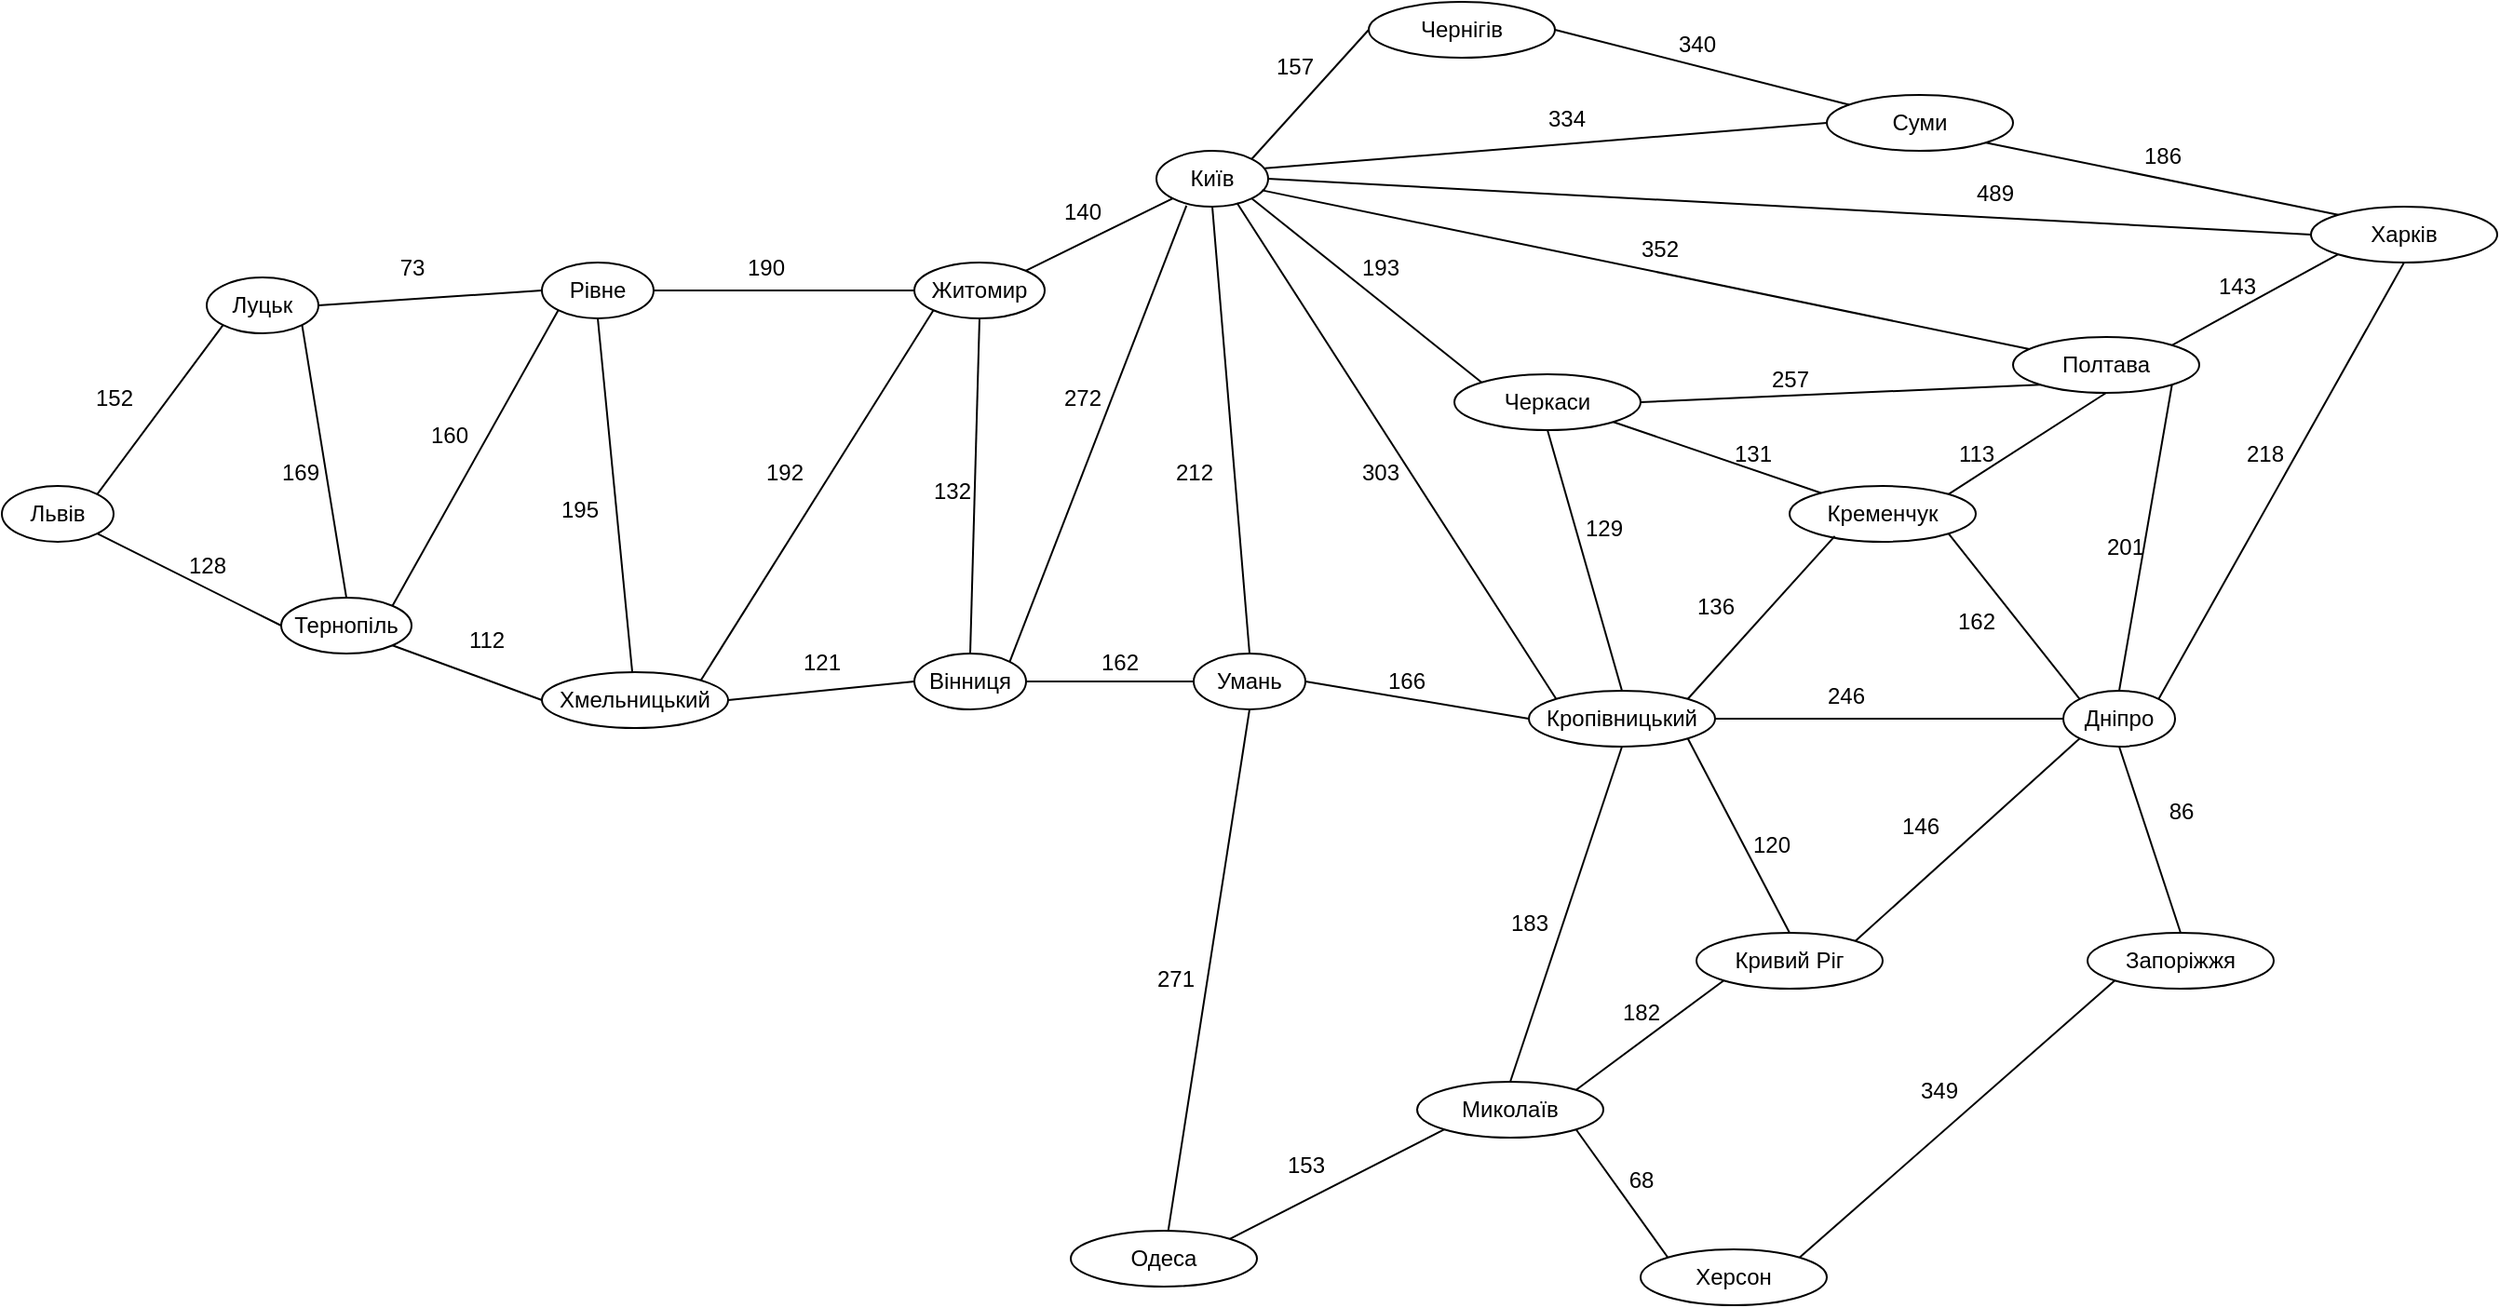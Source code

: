 <mxfile version="24.0.4" type="device">
  <diagram id="23iRSUPoRavnBvh4doch" name="Page-1">
    <mxGraphModel dx="2261" dy="836" grid="1" gridSize="10" guides="1" tooltips="1" connect="1" arrows="1" fold="1" page="1" pageScale="1" pageWidth="827" pageHeight="1169" math="0" shadow="0">
      <root>
        <mxCell id="0" />
        <mxCell id="1" parent="0" />
        <mxCell id="jl3M8Nz27-tc7JQozG0L-1" value="Київ" style="ellipse;whiteSpace=wrap;html=1;" parent="1" vertex="1">
          <mxGeometry x="340" y="120" width="60" height="30" as="geometry" />
        </mxCell>
        <mxCell id="jl3M8Nz27-tc7JQozG0L-2" value="Житомир" style="ellipse;whiteSpace=wrap;html=1;" parent="1" vertex="1">
          <mxGeometry x="210" y="180" width="70" height="30" as="geometry" />
        </mxCell>
        <mxCell id="jl3M8Nz27-tc7JQozG0L-3" value="Р&lt;span style=&quot;background-color: initial;&quot;&gt;івне&lt;/span&gt;" style="ellipse;whiteSpace=wrap;html=1;" parent="1" vertex="1">
          <mxGeometry x="10" y="180" width="60" height="30" as="geometry" />
        </mxCell>
        <mxCell id="jl3M8Nz27-tc7JQozG0L-4" value="Луцьк" style="ellipse;whiteSpace=wrap;html=1;" parent="1" vertex="1">
          <mxGeometry x="-170" y="188" width="60" height="30" as="geometry" />
        </mxCell>
        <mxCell id="jl3M8Nz27-tc7JQozG0L-5" value="Львів" style="ellipse;whiteSpace=wrap;html=1;" parent="1" vertex="1">
          <mxGeometry x="-280" y="300" width="60" height="30" as="geometry" />
        </mxCell>
        <mxCell id="jl3M8Nz27-tc7JQozG0L-6" value="Тернопіль" style="ellipse;whiteSpace=wrap;html=1;" parent="1" vertex="1">
          <mxGeometry x="-130" y="360" width="70" height="30" as="geometry" />
        </mxCell>
        <mxCell id="jl3M8Nz27-tc7JQozG0L-7" value="Хмельницький" style="ellipse;whiteSpace=wrap;html=1;" parent="1" vertex="1">
          <mxGeometry x="10" y="400" width="100" height="30" as="geometry" />
        </mxCell>
        <mxCell id="jl3M8Nz27-tc7JQozG0L-8" value="Вінниця" style="ellipse;whiteSpace=wrap;html=1;" parent="1" vertex="1">
          <mxGeometry x="210" y="390" width="60" height="30" as="geometry" />
        </mxCell>
        <mxCell id="jl3M8Nz27-tc7JQozG0L-9" value="Умань" style="ellipse;whiteSpace=wrap;html=1;" parent="1" vertex="1">
          <mxGeometry x="360" y="390" width="60" height="30" as="geometry" />
        </mxCell>
        <mxCell id="jl3M8Nz27-tc7JQozG0L-10" value="Кропівницький" style="ellipse;whiteSpace=wrap;html=1;" parent="1" vertex="1">
          <mxGeometry x="540" y="410" width="100" height="30" as="geometry" />
        </mxCell>
        <mxCell id="jl3M8Nz27-tc7JQozG0L-11" value="Дніпро" style="ellipse;whiteSpace=wrap;html=1;" parent="1" vertex="1">
          <mxGeometry x="827" y="410" width="60" height="30" as="geometry" />
        </mxCell>
        <mxCell id="jl3M8Nz27-tc7JQozG0L-12" value="Кременчук" style="ellipse;whiteSpace=wrap;html=1;" parent="1" vertex="1">
          <mxGeometry x="680" y="300" width="100" height="30" as="geometry" />
        </mxCell>
        <mxCell id="jl3M8Nz27-tc7JQozG0L-13" value="Черкаси" style="ellipse;whiteSpace=wrap;html=1;" parent="1" vertex="1">
          <mxGeometry x="500" y="240" width="100" height="30" as="geometry" />
        </mxCell>
        <mxCell id="jl3M8Nz27-tc7JQozG0L-14" value="Полтава" style="ellipse;whiteSpace=wrap;html=1;" parent="1" vertex="1">
          <mxGeometry x="800" y="220" width="100" height="30" as="geometry" />
        </mxCell>
        <mxCell id="jl3M8Nz27-tc7JQozG0L-15" value="Кривий Ріг" style="ellipse;whiteSpace=wrap;html=1;" parent="1" vertex="1">
          <mxGeometry x="630" y="540" width="100" height="30" as="geometry" />
        </mxCell>
        <mxCell id="jl3M8Nz27-tc7JQozG0L-16" value="Миколаїв" style="ellipse;whiteSpace=wrap;html=1;" parent="1" vertex="1">
          <mxGeometry x="480" y="620" width="100" height="30" as="geometry" />
        </mxCell>
        <mxCell id="jl3M8Nz27-tc7JQozG0L-17" value="Одеса" style="ellipse;whiteSpace=wrap;html=1;" parent="1" vertex="1">
          <mxGeometry x="294" y="700" width="100" height="30" as="geometry" />
        </mxCell>
        <mxCell id="jl3M8Nz27-tc7JQozG0L-19" value="Харків" style="ellipse;whiteSpace=wrap;html=1;" parent="1" vertex="1">
          <mxGeometry x="960" y="150" width="100" height="30" as="geometry" />
        </mxCell>
        <mxCell id="jl3M8Nz27-tc7JQozG0L-20" value="Суми" style="ellipse;whiteSpace=wrap;html=1;" parent="1" vertex="1">
          <mxGeometry x="700" y="90" width="100" height="30" as="geometry" />
        </mxCell>
        <mxCell id="jl3M8Nz27-tc7JQozG0L-21" value="Чернігів" style="ellipse;whiteSpace=wrap;html=1;" parent="1" vertex="1">
          <mxGeometry x="454" y="40" width="100" height="30" as="geometry" />
        </mxCell>
        <mxCell id="jl3M8Nz27-tc7JQozG0L-22" value="Запоріжжя" style="ellipse;whiteSpace=wrap;html=1;" parent="1" vertex="1">
          <mxGeometry x="840" y="540" width="100" height="30" as="geometry" />
        </mxCell>
        <mxCell id="jl3M8Nz27-tc7JQozG0L-23" value="Херсон" style="ellipse;whiteSpace=wrap;html=1;" parent="1" vertex="1">
          <mxGeometry x="600" y="710" width="100" height="30" as="geometry" />
        </mxCell>
        <mxCell id="jl3M8Nz27-tc7JQozG0L-24" value="" style="endArrow=none;html=1;rounded=0;exitX=0;exitY=1;exitDx=0;exitDy=0;entryX=1;entryY=0;entryDx=0;entryDy=0;" parent="1" source="jl3M8Nz27-tc7JQozG0L-1" target="jl3M8Nz27-tc7JQozG0L-2" edge="1">
          <mxGeometry width="50" height="50" relative="1" as="geometry">
            <mxPoint x="530" y="490" as="sourcePoint" />
            <mxPoint x="580" y="440" as="targetPoint" />
          </mxGeometry>
        </mxCell>
        <mxCell id="jl3M8Nz27-tc7JQozG0L-25" value="140" style="text;html=1;align=center;verticalAlign=middle;resizable=0;points=[];autosize=1;strokeColor=none;fillColor=none;" parent="1" vertex="1">
          <mxGeometry x="280" y="138" width="40" height="30" as="geometry" />
        </mxCell>
        <mxCell id="jl3M8Nz27-tc7JQozG0L-26" value="" style="endArrow=none;html=1;rounded=0;entryX=1;entryY=0;entryDx=0;entryDy=0;exitX=0;exitY=0.5;exitDx=0;exitDy=0;" parent="1" source="jl3M8Nz27-tc7JQozG0L-21" target="jl3M8Nz27-tc7JQozG0L-1" edge="1">
          <mxGeometry width="50" height="50" relative="1" as="geometry">
            <mxPoint x="390" y="320" as="sourcePoint" />
            <mxPoint x="440" y="270" as="targetPoint" />
          </mxGeometry>
        </mxCell>
        <mxCell id="jl3M8Nz27-tc7JQozG0L-27" value="157" style="text;html=1;align=center;verticalAlign=middle;resizable=0;points=[];autosize=1;strokeColor=none;fillColor=none;" parent="1" vertex="1">
          <mxGeometry x="394" y="60" width="40" height="30" as="geometry" />
        </mxCell>
        <mxCell id="jl3M8Nz27-tc7JQozG0L-28" value="" style="endArrow=none;html=1;rounded=0;exitX=1;exitY=1;exitDx=0;exitDy=0;entryX=0;entryY=0;entryDx=0;entryDy=0;" parent="1" source="jl3M8Nz27-tc7JQozG0L-1" target="jl3M8Nz27-tc7JQozG0L-13" edge="1">
          <mxGeometry width="50" height="50" relative="1" as="geometry">
            <mxPoint x="390" y="320" as="sourcePoint" />
            <mxPoint x="440" y="270" as="targetPoint" />
          </mxGeometry>
        </mxCell>
        <mxCell id="jl3M8Nz27-tc7JQozG0L-29" value="193" style="text;html=1;align=center;verticalAlign=middle;resizable=0;points=[];autosize=1;strokeColor=none;fillColor=none;" parent="1" vertex="1">
          <mxGeometry x="440" y="168" width="40" height="30" as="geometry" />
        </mxCell>
        <mxCell id="jl3M8Nz27-tc7JQozG0L-30" value="" style="endArrow=none;html=1;rounded=0;entryX=0.5;entryY=1;entryDx=0;entryDy=0;exitX=0.5;exitY=0;exitDx=0;exitDy=0;" parent="1" source="jl3M8Nz27-tc7JQozG0L-9" target="jl3M8Nz27-tc7JQozG0L-1" edge="1">
          <mxGeometry width="50" height="50" relative="1" as="geometry">
            <mxPoint x="320" y="340" as="sourcePoint" />
            <mxPoint x="370" y="290" as="targetPoint" />
          </mxGeometry>
        </mxCell>
        <mxCell id="jl3M8Nz27-tc7JQozG0L-31" value="212" style="text;html=1;align=center;verticalAlign=middle;resizable=0;points=[];autosize=1;strokeColor=none;fillColor=none;" parent="1" vertex="1">
          <mxGeometry x="340" y="278" width="40" height="30" as="geometry" />
        </mxCell>
        <mxCell id="jl3M8Nz27-tc7JQozG0L-32" value="" style="endArrow=none;html=1;rounded=0;exitX=0.269;exitY=0.981;exitDx=0;exitDy=0;exitPerimeter=0;entryX=1;entryY=0;entryDx=0;entryDy=0;" parent="1" source="jl3M8Nz27-tc7JQozG0L-1" target="jl3M8Nz27-tc7JQozG0L-8" edge="1">
          <mxGeometry width="50" height="50" relative="1" as="geometry">
            <mxPoint x="320" y="340" as="sourcePoint" />
            <mxPoint x="370" y="290" as="targetPoint" />
          </mxGeometry>
        </mxCell>
        <mxCell id="jl3M8Nz27-tc7JQozG0L-33" value="272" style="text;html=1;align=center;verticalAlign=middle;resizable=0;points=[];autosize=1;strokeColor=none;fillColor=none;" parent="1" vertex="1">
          <mxGeometry x="280" y="238" width="40" height="30" as="geometry" />
        </mxCell>
        <mxCell id="jl3M8Nz27-tc7JQozG0L-34" value="" style="endArrow=none;html=1;rounded=0;exitX=0.721;exitY=0.933;exitDx=0;exitDy=0;exitPerimeter=0;entryX=0;entryY=0;entryDx=0;entryDy=0;" parent="1" source="jl3M8Nz27-tc7JQozG0L-1" target="jl3M8Nz27-tc7JQozG0L-10" edge="1">
          <mxGeometry width="50" height="50" relative="1" as="geometry">
            <mxPoint x="440" y="330" as="sourcePoint" />
            <mxPoint x="490" y="280" as="targetPoint" />
          </mxGeometry>
        </mxCell>
        <mxCell id="jl3M8Nz27-tc7JQozG0L-35" value="303" style="text;html=1;align=center;verticalAlign=middle;resizable=0;points=[];autosize=1;strokeColor=none;fillColor=none;" parent="1" vertex="1">
          <mxGeometry x="440" y="278" width="40" height="30" as="geometry" />
        </mxCell>
        <mxCell id="jl3M8Nz27-tc7JQozG0L-36" value="" style="endArrow=none;html=1;rounded=0;exitX=0.944;exitY=0.706;exitDx=0;exitDy=0;exitPerimeter=0;" parent="1" source="jl3M8Nz27-tc7JQozG0L-1" target="jl3M8Nz27-tc7JQozG0L-14" edge="1">
          <mxGeometry width="50" height="50" relative="1" as="geometry">
            <mxPoint x="440" y="330" as="sourcePoint" />
            <mxPoint x="490" y="280" as="targetPoint" />
          </mxGeometry>
        </mxCell>
        <mxCell id="jl3M8Nz27-tc7JQozG0L-37" value="352" style="text;html=1;align=center;verticalAlign=middle;resizable=0;points=[];autosize=1;strokeColor=none;fillColor=none;" parent="1" vertex="1">
          <mxGeometry x="590" y="158" width="40" height="30" as="geometry" />
        </mxCell>
        <mxCell id="jl3M8Nz27-tc7JQozG0L-38" value="" style="endArrow=none;html=1;rounded=0;exitX=0.971;exitY=0.314;exitDx=0;exitDy=0;exitPerimeter=0;entryX=0;entryY=0.5;entryDx=0;entryDy=0;" parent="1" source="jl3M8Nz27-tc7JQozG0L-1" target="jl3M8Nz27-tc7JQozG0L-20" edge="1">
          <mxGeometry width="50" height="50" relative="1" as="geometry">
            <mxPoint x="440" y="330" as="sourcePoint" />
            <mxPoint x="490" y="280" as="targetPoint" />
          </mxGeometry>
        </mxCell>
        <mxCell id="jl3M8Nz27-tc7JQozG0L-39" value="334" style="text;html=1;align=center;verticalAlign=middle;resizable=0;points=[];autosize=1;strokeColor=none;fillColor=none;" parent="1" vertex="1">
          <mxGeometry x="540" y="88" width="40" height="30" as="geometry" />
        </mxCell>
        <mxCell id="jl3M8Nz27-tc7JQozG0L-40" value="" style="endArrow=none;html=1;rounded=0;entryX=1;entryY=0.5;entryDx=0;entryDy=0;" parent="1" source="jl3M8Nz27-tc7JQozG0L-20" target="jl3M8Nz27-tc7JQozG0L-21" edge="1">
          <mxGeometry width="50" height="50" relative="1" as="geometry">
            <mxPoint x="420" y="250" as="sourcePoint" />
            <mxPoint x="470" y="200" as="targetPoint" />
          </mxGeometry>
        </mxCell>
        <mxCell id="jl3M8Nz27-tc7JQozG0L-42" value="340" style="text;html=1;align=center;verticalAlign=middle;resizable=0;points=[];autosize=1;strokeColor=none;fillColor=none;" parent="1" vertex="1">
          <mxGeometry x="610" y="48" width="40" height="30" as="geometry" />
        </mxCell>
        <mxCell id="jl3M8Nz27-tc7JQozG0L-43" value="" style="endArrow=none;html=1;rounded=0;exitX=0;exitY=0.5;exitDx=0;exitDy=0;entryX=1;entryY=0.5;entryDx=0;entryDy=0;" parent="1" source="jl3M8Nz27-tc7JQozG0L-2" target="jl3M8Nz27-tc7JQozG0L-3" edge="1">
          <mxGeometry width="50" height="50" relative="1" as="geometry">
            <mxPoint x="160" y="300" as="sourcePoint" />
            <mxPoint x="210" y="250" as="targetPoint" />
          </mxGeometry>
        </mxCell>
        <mxCell id="jl3M8Nz27-tc7JQozG0L-44" value="190" style="text;html=1;align=center;verticalAlign=middle;resizable=0;points=[];autosize=1;strokeColor=none;fillColor=none;" parent="1" vertex="1">
          <mxGeometry x="110" y="168" width="40" height="30" as="geometry" />
        </mxCell>
        <mxCell id="jl3M8Nz27-tc7JQozG0L-46" value="" style="endArrow=none;html=1;rounded=0;exitX=1;exitY=0.5;exitDx=0;exitDy=0;entryX=0;entryY=0.5;entryDx=0;entryDy=0;" parent="1" source="jl3M8Nz27-tc7JQozG0L-1" target="jl3M8Nz27-tc7JQozG0L-19" edge="1">
          <mxGeometry width="50" height="50" relative="1" as="geometry">
            <mxPoint x="470" y="130" as="sourcePoint" />
            <mxPoint x="700" y="240" as="targetPoint" />
          </mxGeometry>
        </mxCell>
        <mxCell id="jl3M8Nz27-tc7JQozG0L-47" value="489" style="text;html=1;align=center;verticalAlign=middle;resizable=0;points=[];autosize=1;strokeColor=none;fillColor=none;" parent="1" vertex="1">
          <mxGeometry x="770" y="128" width="40" height="30" as="geometry" />
        </mxCell>
        <mxCell id="jl3M8Nz27-tc7JQozG0L-48" value="" style="endArrow=none;html=1;rounded=0;exitX=0.5;exitY=1;exitDx=0;exitDy=0;entryX=0.5;entryY=0;entryDx=0;entryDy=0;" parent="1" source="jl3M8Nz27-tc7JQozG0L-2" target="jl3M8Nz27-tc7JQozG0L-8" edge="1">
          <mxGeometry width="50" height="50" relative="1" as="geometry">
            <mxPoint x="250" y="320" as="sourcePoint" />
            <mxPoint x="300" y="270" as="targetPoint" />
          </mxGeometry>
        </mxCell>
        <mxCell id="jl3M8Nz27-tc7JQozG0L-49" value="" style="endArrow=none;html=1;rounded=0;entryX=0;entryY=1;entryDx=0;entryDy=0;exitX=1;exitY=0;exitDx=0;exitDy=0;" parent="1" source="jl3M8Nz27-tc7JQozG0L-7" target="jl3M8Nz27-tc7JQozG0L-2" edge="1">
          <mxGeometry width="50" height="50" relative="1" as="geometry">
            <mxPoint x="90" y="320" as="sourcePoint" />
            <mxPoint x="140" y="270" as="targetPoint" />
          </mxGeometry>
        </mxCell>
        <mxCell id="jl3M8Nz27-tc7JQozG0L-50" value="" style="endArrow=none;html=1;rounded=0;exitX=0;exitY=0.5;exitDx=0;exitDy=0;entryX=1;entryY=0.5;entryDx=0;entryDy=0;" parent="1" source="jl3M8Nz27-tc7JQozG0L-3" target="jl3M8Nz27-tc7JQozG0L-4" edge="1">
          <mxGeometry width="50" height="50" relative="1" as="geometry">
            <mxPoint x="20" y="280" as="sourcePoint" />
            <mxPoint x="70" y="230" as="targetPoint" />
          </mxGeometry>
        </mxCell>
        <mxCell id="jl3M8Nz27-tc7JQozG0L-51" value="73" style="text;html=1;align=center;verticalAlign=middle;resizable=0;points=[];autosize=1;strokeColor=none;fillColor=none;" parent="1" vertex="1">
          <mxGeometry x="-80" y="168" width="40" height="30" as="geometry" />
        </mxCell>
        <mxCell id="jl3M8Nz27-tc7JQozG0L-52" value="" style="endArrow=none;html=1;rounded=0;exitX=0.5;exitY=1;exitDx=0;exitDy=0;" parent="1" source="jl3M8Nz27-tc7JQozG0L-3" target="jl3M8Nz27-tc7JQozG0L-7" edge="1">
          <mxGeometry width="50" height="50" relative="1" as="geometry">
            <mxPoint x="70" y="300" as="sourcePoint" />
            <mxPoint x="120" y="250" as="targetPoint" />
          </mxGeometry>
        </mxCell>
        <mxCell id="jl3M8Nz27-tc7JQozG0L-53" value="195" style="text;html=1;align=center;verticalAlign=middle;resizable=0;points=[];autosize=1;strokeColor=none;fillColor=none;" parent="1" vertex="1">
          <mxGeometry x="10" y="298" width="40" height="30" as="geometry" />
        </mxCell>
        <mxCell id="jl3M8Nz27-tc7JQozG0L-54" value="" style="endArrow=none;html=1;rounded=0;entryX=0;entryY=1;entryDx=0;entryDy=0;exitX=1;exitY=0;exitDx=0;exitDy=0;" parent="1" source="jl3M8Nz27-tc7JQozG0L-6" target="jl3M8Nz27-tc7JQozG0L-3" edge="1">
          <mxGeometry width="50" height="50" relative="1" as="geometry">
            <mxPoint x="70" y="300" as="sourcePoint" />
            <mxPoint x="120" y="250" as="targetPoint" />
          </mxGeometry>
        </mxCell>
        <mxCell id="jl3M8Nz27-tc7JQozG0L-55" value="160" style="text;html=1;align=center;verticalAlign=middle;resizable=0;points=[];autosize=1;strokeColor=none;fillColor=none;" parent="1" vertex="1">
          <mxGeometry x="-60" y="258" width="40" height="30" as="geometry" />
        </mxCell>
        <mxCell id="jl3M8Nz27-tc7JQozG0L-56" value="" style="endArrow=none;html=1;rounded=0;exitX=0;exitY=1;exitDx=0;exitDy=0;entryX=1;entryY=0;entryDx=0;entryDy=0;" parent="1" source="jl3M8Nz27-tc7JQozG0L-4" target="jl3M8Nz27-tc7JQozG0L-5" edge="1">
          <mxGeometry width="50" height="50" relative="1" as="geometry">
            <mxPoint x="-70" y="300" as="sourcePoint" />
            <mxPoint x="-20" y="250" as="targetPoint" />
          </mxGeometry>
        </mxCell>
        <mxCell id="jl3M8Nz27-tc7JQozG0L-57" value="152" style="text;html=1;align=center;verticalAlign=middle;resizable=0;points=[];autosize=1;strokeColor=none;fillColor=none;" parent="1" vertex="1">
          <mxGeometry x="-240" y="238" width="40" height="30" as="geometry" />
        </mxCell>
        <mxCell id="jl3M8Nz27-tc7JQozG0L-59" value="" style="endArrow=none;html=1;rounded=0;exitX=1;exitY=1;exitDx=0;exitDy=0;entryX=0.5;entryY=0;entryDx=0;entryDy=0;" parent="1" source="jl3M8Nz27-tc7JQozG0L-4" target="jl3M8Nz27-tc7JQozG0L-6" edge="1">
          <mxGeometry width="50" height="50" relative="1" as="geometry">
            <mxPoint x="-70" y="300" as="sourcePoint" />
            <mxPoint x="-20" y="250" as="targetPoint" />
          </mxGeometry>
        </mxCell>
        <mxCell id="jl3M8Nz27-tc7JQozG0L-60" value="169" style="text;html=1;align=center;verticalAlign=middle;resizable=0;points=[];autosize=1;strokeColor=none;fillColor=none;" parent="1" vertex="1">
          <mxGeometry x="-140" y="278" width="40" height="30" as="geometry" />
        </mxCell>
        <mxCell id="jl3M8Nz27-tc7JQozG0L-61" value="" style="endArrow=none;html=1;rounded=0;exitX=1;exitY=1;exitDx=0;exitDy=0;entryX=0;entryY=0.5;entryDx=0;entryDy=0;" parent="1" source="jl3M8Nz27-tc7JQozG0L-5" target="jl3M8Nz27-tc7JQozG0L-6" edge="1">
          <mxGeometry width="50" height="50" relative="1" as="geometry">
            <mxPoint x="-70" y="300" as="sourcePoint" />
            <mxPoint x="-20" y="250" as="targetPoint" />
          </mxGeometry>
        </mxCell>
        <mxCell id="jl3M8Nz27-tc7JQozG0L-62" value="192" style="text;html=1;align=center;verticalAlign=middle;resizable=0;points=[];autosize=1;strokeColor=none;fillColor=none;" parent="1" vertex="1">
          <mxGeometry x="120" y="278" width="40" height="30" as="geometry" />
        </mxCell>
        <mxCell id="jl3M8Nz27-tc7JQozG0L-63" value="132" style="text;html=1;align=center;verticalAlign=middle;resizable=0;points=[];autosize=1;strokeColor=none;fillColor=none;" parent="1" vertex="1">
          <mxGeometry x="210" y="288" width="40" height="30" as="geometry" />
        </mxCell>
        <mxCell id="jl3M8Nz27-tc7JQozG0L-64" value="128" style="text;html=1;align=center;verticalAlign=middle;resizable=0;points=[];autosize=1;strokeColor=none;fillColor=none;" parent="1" vertex="1">
          <mxGeometry x="-190" y="328" width="40" height="30" as="geometry" />
        </mxCell>
        <mxCell id="jl3M8Nz27-tc7JQozG0L-65" value="" style="endArrow=none;html=1;rounded=0;exitX=1;exitY=1;exitDx=0;exitDy=0;entryX=0;entryY=0.5;entryDx=0;entryDy=0;" parent="1" source="jl3M8Nz27-tc7JQozG0L-6" target="jl3M8Nz27-tc7JQozG0L-7" edge="1">
          <mxGeometry width="50" height="50" relative="1" as="geometry">
            <mxPoint x="150" y="390" as="sourcePoint" />
            <mxPoint x="200" y="340" as="targetPoint" />
          </mxGeometry>
        </mxCell>
        <mxCell id="jl3M8Nz27-tc7JQozG0L-66" value="112" style="text;html=1;align=center;verticalAlign=middle;resizable=0;points=[];autosize=1;strokeColor=none;fillColor=none;" parent="1" vertex="1">
          <mxGeometry x="-40" y="368" width="40" height="30" as="geometry" />
        </mxCell>
        <mxCell id="jl3M8Nz27-tc7JQozG0L-67" value="" style="endArrow=none;html=1;rounded=0;exitX=1;exitY=0.5;exitDx=0;exitDy=0;entryX=0;entryY=0.5;entryDx=0;entryDy=0;" parent="1" source="jl3M8Nz27-tc7JQozG0L-7" target="jl3M8Nz27-tc7JQozG0L-8" edge="1">
          <mxGeometry width="50" height="50" relative="1" as="geometry">
            <mxPoint x="230" y="380" as="sourcePoint" />
            <mxPoint x="280" y="330" as="targetPoint" />
          </mxGeometry>
        </mxCell>
        <mxCell id="jl3M8Nz27-tc7JQozG0L-68" value="121" style="text;html=1;align=center;verticalAlign=middle;resizable=0;points=[];autosize=1;strokeColor=none;fillColor=none;" parent="1" vertex="1">
          <mxGeometry x="140" y="380" width="40" height="30" as="geometry" />
        </mxCell>
        <mxCell id="jl3M8Nz27-tc7JQozG0L-69" value="" style="endArrow=none;html=1;rounded=0;entryX=0.5;entryY=1;entryDx=0;entryDy=0;" parent="1" source="jl3M8Nz27-tc7JQozG0L-17" target="jl3M8Nz27-tc7JQozG0L-9" edge="1">
          <mxGeometry width="50" height="50" relative="1" as="geometry">
            <mxPoint x="230" y="470" as="sourcePoint" />
            <mxPoint x="280" y="420" as="targetPoint" />
          </mxGeometry>
        </mxCell>
        <mxCell id="jl3M8Nz27-tc7JQozG0L-70" value="" style="endArrow=none;html=1;rounded=0;exitX=1;exitY=0.5;exitDx=0;exitDy=0;entryX=0;entryY=0.5;entryDx=0;entryDy=0;" parent="1" source="jl3M8Nz27-tc7JQozG0L-8" target="jl3M8Nz27-tc7JQozG0L-9" edge="1">
          <mxGeometry width="50" height="50" relative="1" as="geometry">
            <mxPoint x="290" y="450" as="sourcePoint" />
            <mxPoint x="340" y="400" as="targetPoint" />
          </mxGeometry>
        </mxCell>
        <mxCell id="jl3M8Nz27-tc7JQozG0L-71" value="162" style="text;html=1;align=center;verticalAlign=middle;resizable=0;points=[];autosize=1;strokeColor=none;fillColor=none;" parent="1" vertex="1">
          <mxGeometry x="300" y="380" width="40" height="30" as="geometry" />
        </mxCell>
        <mxCell id="jl3M8Nz27-tc7JQozG0L-72" value="" style="endArrow=none;html=1;rounded=0;entryX=0;entryY=0.5;entryDx=0;entryDy=0;exitX=1;exitY=0.5;exitDx=0;exitDy=0;" parent="1" source="jl3M8Nz27-tc7JQozG0L-9" target="jl3M8Nz27-tc7JQozG0L-10" edge="1">
          <mxGeometry width="50" height="50" relative="1" as="geometry">
            <mxPoint x="360" y="430" as="sourcePoint" />
            <mxPoint x="410" y="380" as="targetPoint" />
          </mxGeometry>
        </mxCell>
        <mxCell id="jl3M8Nz27-tc7JQozG0L-73" value="166" style="text;html=1;align=center;verticalAlign=middle;resizable=0;points=[];autosize=1;strokeColor=none;fillColor=none;" parent="1" vertex="1">
          <mxGeometry x="454" y="390" width="40" height="30" as="geometry" />
        </mxCell>
        <mxCell id="jl3M8Nz27-tc7JQozG0L-74" value="271" style="text;html=1;align=center;verticalAlign=middle;resizable=0;points=[];autosize=1;strokeColor=none;fillColor=none;" parent="1" vertex="1">
          <mxGeometry x="330" y="550" width="40" height="30" as="geometry" />
        </mxCell>
        <mxCell id="jl3M8Nz27-tc7JQozG0L-75" value="" style="endArrow=none;html=1;rounded=0;exitX=0.5;exitY=0;exitDx=0;exitDy=0;entryX=0.5;entryY=1;entryDx=0;entryDy=0;" parent="1" source="jl3M8Nz27-tc7JQozG0L-10" target="jl3M8Nz27-tc7JQozG0L-13" edge="1">
          <mxGeometry width="50" height="50" relative="1" as="geometry">
            <mxPoint x="470" y="310" as="sourcePoint" />
            <mxPoint x="520" y="260" as="targetPoint" />
          </mxGeometry>
        </mxCell>
        <mxCell id="jl3M8Nz27-tc7JQozG0L-76" value="129" style="text;html=1;align=center;verticalAlign=middle;resizable=0;points=[];autosize=1;strokeColor=none;fillColor=none;" parent="1" vertex="1">
          <mxGeometry x="560" y="308" width="40" height="30" as="geometry" />
        </mxCell>
        <mxCell id="jl3M8Nz27-tc7JQozG0L-77" value="" style="endArrow=none;html=1;rounded=0;entryX=1;entryY=0;entryDx=0;entryDy=0;exitX=0.243;exitY=0.897;exitDx=0;exitDy=0;exitPerimeter=0;" parent="1" source="jl3M8Nz27-tc7JQozG0L-12" target="jl3M8Nz27-tc7JQozG0L-10" edge="1">
          <mxGeometry width="50" height="50" relative="1" as="geometry">
            <mxPoint x="460" y="420" as="sourcePoint" />
            <mxPoint x="510" y="370" as="targetPoint" />
          </mxGeometry>
        </mxCell>
        <mxCell id="jl3M8Nz27-tc7JQozG0L-78" value="136" style="text;html=1;align=center;verticalAlign=middle;resizable=0;points=[];autosize=1;strokeColor=none;fillColor=none;" parent="1" vertex="1">
          <mxGeometry x="620" y="350" width="40" height="30" as="geometry" />
        </mxCell>
        <mxCell id="jl3M8Nz27-tc7JQozG0L-79" value="" style="endArrow=none;html=1;rounded=0;exitX=0;exitY=0.5;exitDx=0;exitDy=0;entryX=1;entryY=0.5;entryDx=0;entryDy=0;" parent="1" source="jl3M8Nz27-tc7JQozG0L-11" target="jl3M8Nz27-tc7JQozG0L-10" edge="1">
          <mxGeometry width="50" height="50" relative="1" as="geometry">
            <mxPoint x="460" y="420" as="sourcePoint" />
            <mxPoint x="510" y="370" as="targetPoint" />
          </mxGeometry>
        </mxCell>
        <mxCell id="jl3M8Nz27-tc7JQozG0L-80" value="246" style="text;html=1;align=center;verticalAlign=middle;resizable=0;points=[];autosize=1;strokeColor=none;fillColor=none;" parent="1" vertex="1">
          <mxGeometry x="690" y="398" width="40" height="30" as="geometry" />
        </mxCell>
        <mxCell id="jl3M8Nz27-tc7JQozG0L-82" value="" style="endArrow=none;html=1;rounded=0;exitX=1;exitY=1;exitDx=0;exitDy=0;entryX=0.5;entryY=0;entryDx=0;entryDy=0;" parent="1" source="jl3M8Nz27-tc7JQozG0L-10" target="jl3M8Nz27-tc7JQozG0L-15" edge="1">
          <mxGeometry width="50" height="50" relative="1" as="geometry">
            <mxPoint x="460" y="420" as="sourcePoint" />
            <mxPoint x="510" y="370" as="targetPoint" />
          </mxGeometry>
        </mxCell>
        <mxCell id="jl3M8Nz27-tc7JQozG0L-83" value="120" style="text;html=1;align=center;verticalAlign=middle;resizable=0;points=[];autosize=1;strokeColor=none;fillColor=none;" parent="1" vertex="1">
          <mxGeometry x="650" y="478" width="40" height="30" as="geometry" />
        </mxCell>
        <mxCell id="jl3M8Nz27-tc7JQozG0L-84" value="" style="endArrow=none;html=1;rounded=0;exitX=0.5;exitY=0;exitDx=0;exitDy=0;entryX=0.5;entryY=1;entryDx=0;entryDy=0;" parent="1" source="jl3M8Nz27-tc7JQozG0L-16" target="jl3M8Nz27-tc7JQozG0L-10" edge="1">
          <mxGeometry width="50" height="50" relative="1" as="geometry">
            <mxPoint x="460" y="420" as="sourcePoint" />
            <mxPoint x="510" y="370" as="targetPoint" />
          </mxGeometry>
        </mxCell>
        <mxCell id="jl3M8Nz27-tc7JQozG0L-85" value="183" style="text;html=1;align=center;verticalAlign=middle;resizable=0;points=[];autosize=1;strokeColor=none;fillColor=none;" parent="1" vertex="1">
          <mxGeometry x="520" y="520" width="40" height="30" as="geometry" />
        </mxCell>
        <mxCell id="jl3M8Nz27-tc7JQozG0L-86" value="" style="endArrow=none;html=1;rounded=0;entryX=0;entryY=1;entryDx=0;entryDy=0;exitX=1;exitY=0.5;exitDx=0;exitDy=0;" parent="1" source="jl3M8Nz27-tc7JQozG0L-13" target="jl3M8Nz27-tc7JQozG0L-14" edge="1">
          <mxGeometry width="50" height="50" relative="1" as="geometry">
            <mxPoint x="460" y="340" as="sourcePoint" />
            <mxPoint x="510" y="290" as="targetPoint" />
          </mxGeometry>
        </mxCell>
        <mxCell id="jl3M8Nz27-tc7JQozG0L-87" value="257" style="text;html=1;align=center;verticalAlign=middle;resizable=0;points=[];autosize=1;strokeColor=none;fillColor=none;" parent="1" vertex="1">
          <mxGeometry x="660" y="228" width="40" height="30" as="geometry" />
        </mxCell>
        <mxCell id="jl3M8Nz27-tc7JQozG0L-88" value="" style="endArrow=none;html=1;rounded=0;entryX=1;entryY=1;entryDx=0;entryDy=0;" parent="1" source="jl3M8Nz27-tc7JQozG0L-12" target="jl3M8Nz27-tc7JQozG0L-13" edge="1">
          <mxGeometry width="50" height="50" relative="1" as="geometry">
            <mxPoint x="460" y="340" as="sourcePoint" />
            <mxPoint x="510" y="290" as="targetPoint" />
          </mxGeometry>
        </mxCell>
        <mxCell id="jl3M8Nz27-tc7JQozG0L-89" value="131" style="text;html=1;align=center;verticalAlign=middle;resizable=0;points=[];autosize=1;strokeColor=none;fillColor=none;" parent="1" vertex="1">
          <mxGeometry x="640" y="268" width="40" height="30" as="geometry" />
        </mxCell>
        <mxCell id="jl3M8Nz27-tc7JQozG0L-90" value="" style="endArrow=none;html=1;rounded=0;exitX=1;exitY=1;exitDx=0;exitDy=0;entryX=0;entryY=0;entryDx=0;entryDy=0;" parent="1" source="jl3M8Nz27-tc7JQozG0L-20" target="jl3M8Nz27-tc7JQozG0L-19" edge="1">
          <mxGeometry width="50" height="50" relative="1" as="geometry">
            <mxPoint x="750" y="300" as="sourcePoint" />
            <mxPoint x="800" y="250" as="targetPoint" />
          </mxGeometry>
        </mxCell>
        <mxCell id="jl3M8Nz27-tc7JQozG0L-91" value="186" style="text;html=1;align=center;verticalAlign=middle;resizable=0;points=[];autosize=1;strokeColor=none;fillColor=none;" parent="1" vertex="1">
          <mxGeometry x="860" y="108" width="40" height="30" as="geometry" />
        </mxCell>
        <mxCell id="jl3M8Nz27-tc7JQozG0L-92" value="" style="endArrow=none;html=1;rounded=0;entryX=0;entryY=1;entryDx=0;entryDy=0;exitX=1;exitY=0;exitDx=0;exitDy=0;" parent="1" source="jl3M8Nz27-tc7JQozG0L-14" target="jl3M8Nz27-tc7JQozG0L-19" edge="1">
          <mxGeometry width="50" height="50" relative="1" as="geometry">
            <mxPoint x="690" y="360" as="sourcePoint" />
            <mxPoint x="740" y="310" as="targetPoint" />
          </mxGeometry>
        </mxCell>
        <mxCell id="jl3M8Nz27-tc7JQozG0L-93" value="143" style="text;html=1;align=center;verticalAlign=middle;resizable=0;points=[];autosize=1;strokeColor=none;fillColor=none;" parent="1" vertex="1">
          <mxGeometry x="900" y="178" width="40" height="30" as="geometry" />
        </mxCell>
        <mxCell id="jl3M8Nz27-tc7JQozG0L-94" value="" style="endArrow=none;html=1;rounded=0;exitX=0.5;exitY=1;exitDx=0;exitDy=0;entryX=1;entryY=0;entryDx=0;entryDy=0;" parent="1" source="jl3M8Nz27-tc7JQozG0L-14" target="jl3M8Nz27-tc7JQozG0L-12" edge="1">
          <mxGeometry width="50" height="50" relative="1" as="geometry">
            <mxPoint x="760" y="400" as="sourcePoint" />
            <mxPoint x="810" y="350" as="targetPoint" />
          </mxGeometry>
        </mxCell>
        <mxCell id="jl3M8Nz27-tc7JQozG0L-95" value="113" style="text;html=1;align=center;verticalAlign=middle;resizable=0;points=[];autosize=1;strokeColor=none;fillColor=none;" parent="1" vertex="1">
          <mxGeometry x="760" y="268" width="40" height="30" as="geometry" />
        </mxCell>
        <mxCell id="jl3M8Nz27-tc7JQozG0L-96" value="" style="endArrow=none;html=1;rounded=0;entryX=1;entryY=1;entryDx=0;entryDy=0;exitX=0.5;exitY=0;exitDx=0;exitDy=0;" parent="1" source="jl3M8Nz27-tc7JQozG0L-11" target="jl3M8Nz27-tc7JQozG0L-14" edge="1">
          <mxGeometry width="50" height="50" relative="1" as="geometry">
            <mxPoint x="710" y="400" as="sourcePoint" />
            <mxPoint x="760" y="350" as="targetPoint" />
          </mxGeometry>
        </mxCell>
        <mxCell id="jl3M8Nz27-tc7JQozG0L-97" value="201" style="text;html=1;align=center;verticalAlign=middle;resizable=0;points=[];autosize=1;strokeColor=none;fillColor=none;" parent="1" vertex="1">
          <mxGeometry x="840" y="318" width="40" height="30" as="geometry" />
        </mxCell>
        <mxCell id="jl3M8Nz27-tc7JQozG0L-98" value="" style="endArrow=none;html=1;rounded=0;exitX=0;exitY=0;exitDx=0;exitDy=0;entryX=1;entryY=1;entryDx=0;entryDy=0;" parent="1" source="jl3M8Nz27-tc7JQozG0L-11" target="jl3M8Nz27-tc7JQozG0L-12" edge="1">
          <mxGeometry width="50" height="50" relative="1" as="geometry">
            <mxPoint x="670" y="410" as="sourcePoint" />
            <mxPoint x="720" y="360" as="targetPoint" />
          </mxGeometry>
        </mxCell>
        <mxCell id="jl3M8Nz27-tc7JQozG0L-99" value="162" style="text;html=1;align=center;verticalAlign=middle;resizable=0;points=[];autosize=1;strokeColor=none;fillColor=none;" parent="1" vertex="1">
          <mxGeometry x="760" y="358" width="40" height="30" as="geometry" />
        </mxCell>
        <mxCell id="jl3M8Nz27-tc7JQozG0L-100" value="" style="endArrow=none;html=1;rounded=0;exitX=1;exitY=0;exitDx=0;exitDy=0;entryX=0.5;entryY=1;entryDx=0;entryDy=0;" parent="1" source="jl3M8Nz27-tc7JQozG0L-11" target="jl3M8Nz27-tc7JQozG0L-19" edge="1">
          <mxGeometry width="50" height="50" relative="1" as="geometry">
            <mxPoint x="670" y="410" as="sourcePoint" />
            <mxPoint x="720" y="360" as="targetPoint" />
          </mxGeometry>
        </mxCell>
        <mxCell id="jl3M8Nz27-tc7JQozG0L-101" value="218" style="text;html=1;align=center;verticalAlign=middle;resizable=0;points=[];autosize=1;strokeColor=none;fillColor=none;" parent="1" vertex="1">
          <mxGeometry x="915" y="268" width="40" height="30" as="geometry" />
        </mxCell>
        <mxCell id="jl3M8Nz27-tc7JQozG0L-102" value="" style="endArrow=none;html=1;rounded=0;exitX=0.5;exitY=0;exitDx=0;exitDy=0;entryX=0.5;entryY=1;entryDx=0;entryDy=0;" parent="1" source="jl3M8Nz27-tc7JQozG0L-22" target="jl3M8Nz27-tc7JQozG0L-11" edge="1">
          <mxGeometry width="50" height="50" relative="1" as="geometry">
            <mxPoint x="670" y="410" as="sourcePoint" />
            <mxPoint x="720" y="360" as="targetPoint" />
          </mxGeometry>
        </mxCell>
        <mxCell id="jl3M8Nz27-tc7JQozG0L-103" value="86" style="text;html=1;align=center;verticalAlign=middle;resizable=0;points=[];autosize=1;strokeColor=none;fillColor=none;" parent="1" vertex="1">
          <mxGeometry x="870" y="460" width="40" height="30" as="geometry" />
        </mxCell>
        <mxCell id="jl3M8Nz27-tc7JQozG0L-104" value="" style="endArrow=none;html=1;rounded=0;exitX=0;exitY=1;exitDx=0;exitDy=0;entryX=1;entryY=0;entryDx=0;entryDy=0;" parent="1" source="jl3M8Nz27-tc7JQozG0L-11" target="jl3M8Nz27-tc7JQozG0L-15" edge="1">
          <mxGeometry width="50" height="50" relative="1" as="geometry">
            <mxPoint x="630" y="430" as="sourcePoint" />
            <mxPoint x="680" y="380" as="targetPoint" />
          </mxGeometry>
        </mxCell>
        <mxCell id="jl3M8Nz27-tc7JQozG0L-105" value="146" style="text;html=1;align=center;verticalAlign=middle;resizable=0;points=[];autosize=1;strokeColor=none;fillColor=none;" parent="1" vertex="1">
          <mxGeometry x="730" y="468" width="40" height="30" as="geometry" />
        </mxCell>
        <mxCell id="jl3M8Nz27-tc7JQozG0L-106" value="" style="endArrow=none;html=1;rounded=0;exitX=0;exitY=1;exitDx=0;exitDy=0;entryX=1;entryY=0;entryDx=0;entryDy=0;" parent="1" source="jl3M8Nz27-tc7JQozG0L-22" target="jl3M8Nz27-tc7JQozG0L-23" edge="1">
          <mxGeometry width="50" height="50" relative="1" as="geometry">
            <mxPoint x="680" y="540" as="sourcePoint" />
            <mxPoint x="730" y="490" as="targetPoint" />
          </mxGeometry>
        </mxCell>
        <mxCell id="jl3M8Nz27-tc7JQozG0L-107" value="" style="endArrow=none;html=1;rounded=0;exitX=0;exitY=1;exitDx=0;exitDy=0;entryX=1;entryY=0;entryDx=0;entryDy=0;" parent="1" source="jl3M8Nz27-tc7JQozG0L-15" target="jl3M8Nz27-tc7JQozG0L-16" edge="1">
          <mxGeometry width="50" height="50" relative="1" as="geometry">
            <mxPoint x="680" y="540" as="sourcePoint" />
            <mxPoint x="730" y="490" as="targetPoint" />
          </mxGeometry>
        </mxCell>
        <mxCell id="jl3M8Nz27-tc7JQozG0L-108" value="182" style="text;html=1;align=center;verticalAlign=middle;resizable=0;points=[];autosize=1;strokeColor=none;fillColor=none;" parent="1" vertex="1">
          <mxGeometry x="580" y="568" width="40" height="30" as="geometry" />
        </mxCell>
        <mxCell id="jl3M8Nz27-tc7JQozG0L-109" value="" style="endArrow=none;html=1;rounded=0;exitX=1;exitY=0;exitDx=0;exitDy=0;entryX=0;entryY=1;entryDx=0;entryDy=0;" parent="1" source="jl3M8Nz27-tc7JQozG0L-17" target="jl3M8Nz27-tc7JQozG0L-16" edge="1">
          <mxGeometry width="50" height="50" relative="1" as="geometry">
            <mxPoint x="680" y="540" as="sourcePoint" />
            <mxPoint x="730" y="490" as="targetPoint" />
          </mxGeometry>
        </mxCell>
        <mxCell id="jl3M8Nz27-tc7JQozG0L-110" value="153" style="text;html=1;align=center;verticalAlign=middle;resizable=0;points=[];autosize=1;strokeColor=none;fillColor=none;" parent="1" vertex="1">
          <mxGeometry x="400" y="650" width="40" height="30" as="geometry" />
        </mxCell>
        <mxCell id="jl3M8Nz27-tc7JQozG0L-111" value="" style="endArrow=none;html=1;rounded=0;exitX=1;exitY=1;exitDx=0;exitDy=0;entryX=0;entryY=0;entryDx=0;entryDy=0;" parent="1" source="jl3M8Nz27-tc7JQozG0L-16" target="jl3M8Nz27-tc7JQozG0L-23" edge="1">
          <mxGeometry width="50" height="50" relative="1" as="geometry">
            <mxPoint x="680" y="540" as="sourcePoint" />
            <mxPoint x="730" y="490" as="targetPoint" />
          </mxGeometry>
        </mxCell>
        <mxCell id="jl3M8Nz27-tc7JQozG0L-112" value="68" style="text;html=1;align=center;verticalAlign=middle;resizable=0;points=[];autosize=1;strokeColor=none;fillColor=none;" parent="1" vertex="1">
          <mxGeometry x="580" y="658" width="40" height="30" as="geometry" />
        </mxCell>
        <mxCell id="jl3M8Nz27-tc7JQozG0L-113" value="349" style="text;html=1;align=center;verticalAlign=middle;resizable=0;points=[];autosize=1;strokeColor=none;fillColor=none;" parent="1" vertex="1">
          <mxGeometry x="740" y="610" width="40" height="30" as="geometry" />
        </mxCell>
      </root>
    </mxGraphModel>
  </diagram>
</mxfile>
